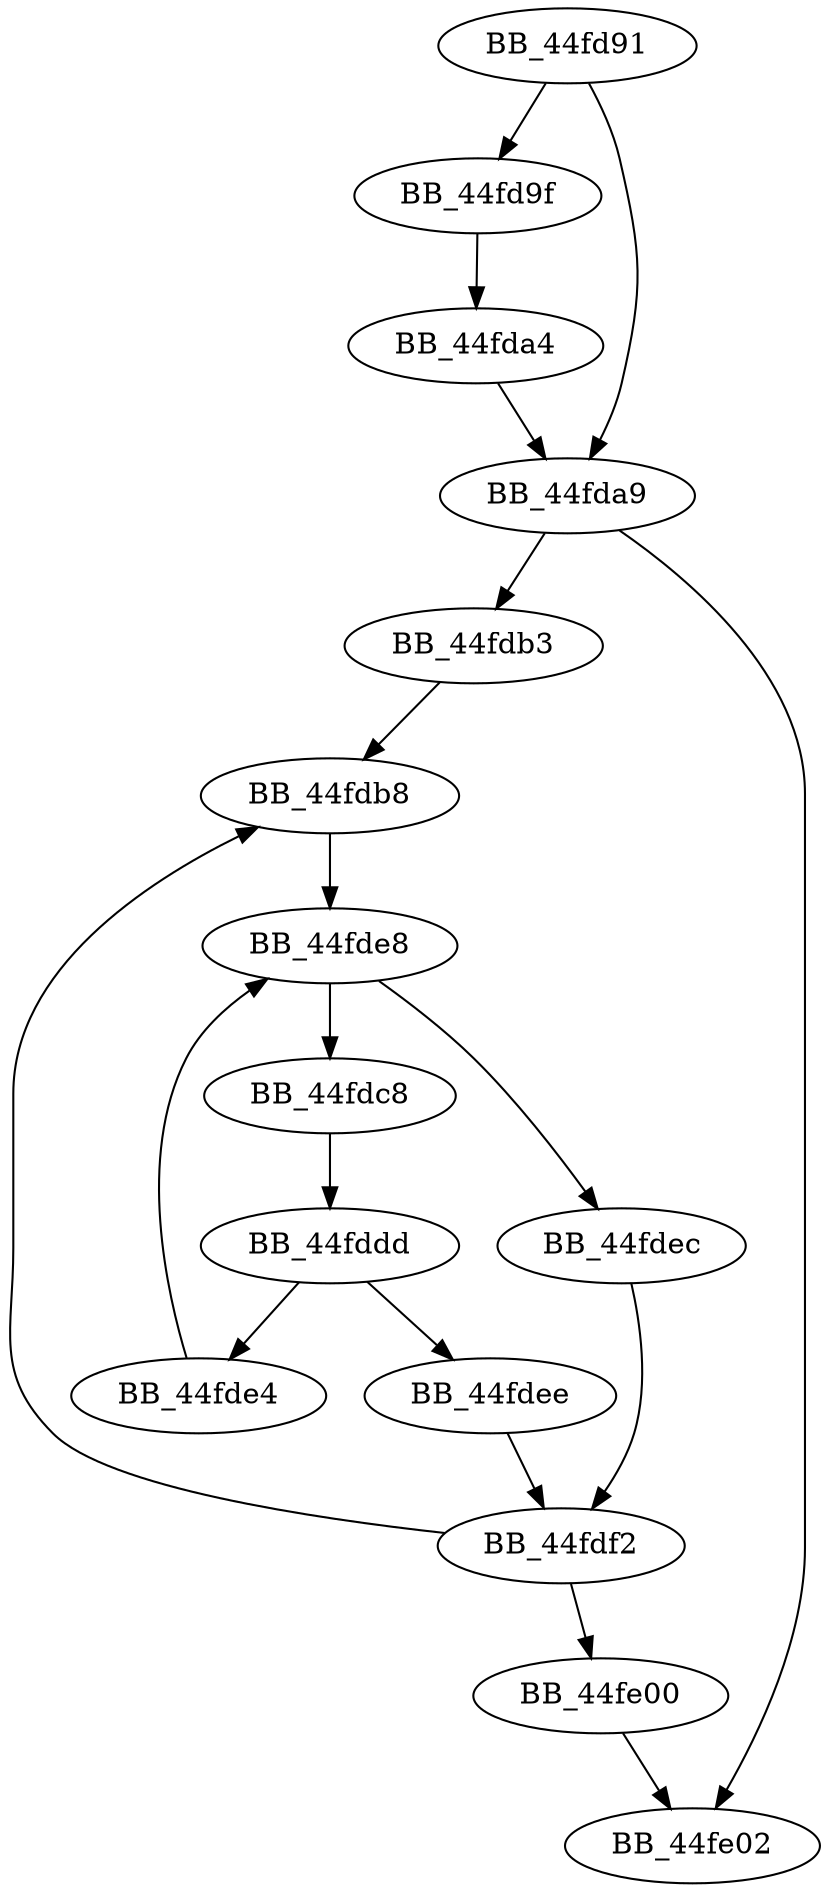 DiGraph sub_44FD91{
BB_44fd91->BB_44fd9f
BB_44fd91->BB_44fda9
BB_44fd9f->BB_44fda4
BB_44fda4->BB_44fda9
BB_44fda9->BB_44fdb3
BB_44fda9->BB_44fe02
BB_44fdb3->BB_44fdb8
BB_44fdb8->BB_44fde8
BB_44fdc8->BB_44fddd
BB_44fddd->BB_44fde4
BB_44fddd->BB_44fdee
BB_44fde4->BB_44fde8
BB_44fde8->BB_44fdc8
BB_44fde8->BB_44fdec
BB_44fdec->BB_44fdf2
BB_44fdee->BB_44fdf2
BB_44fdf2->BB_44fdb8
BB_44fdf2->BB_44fe00
BB_44fe00->BB_44fe02
}
